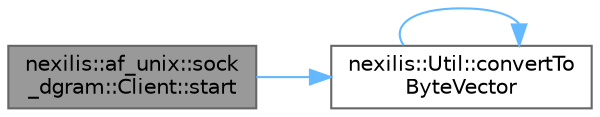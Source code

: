 digraph "nexilis::af_unix::sock_dgram::Client::start"
{
 // LATEX_PDF_SIZE
  bgcolor="transparent";
  edge [fontname=Helvetica,fontsize=10,labelfontname=Helvetica,labelfontsize=10];
  node [fontname=Helvetica,fontsize=10,shape=box,height=0.2,width=0.4];
  rankdir="LR";
  Node1 [id="Node000001",label="nexilis::af_unix::sock\l_dgram::Client::start",height=0.2,width=0.4,color="gray40", fillcolor="grey60", style="filled", fontcolor="black",tooltip="Protocol::start() implementation."];
  Node1 -> Node2 [id="edge1_Node000001_Node000002",color="steelblue1",style="solid",tooltip=" "];
  Node2 [id="Node000002",label="nexilis::Util::convertTo\lByteVector",height=0.2,width=0.4,color="grey40", fillcolor="white", style="filled",URL="$d9/d3d/group__BytevectorConversions.html#ga38e516c60d98cb71153ded26ce2b67e5",tooltip=" "];
  Node2 -> Node2 [id="edge2_Node000002_Node000002",color="steelblue1",style="solid",tooltip=" "];
}
